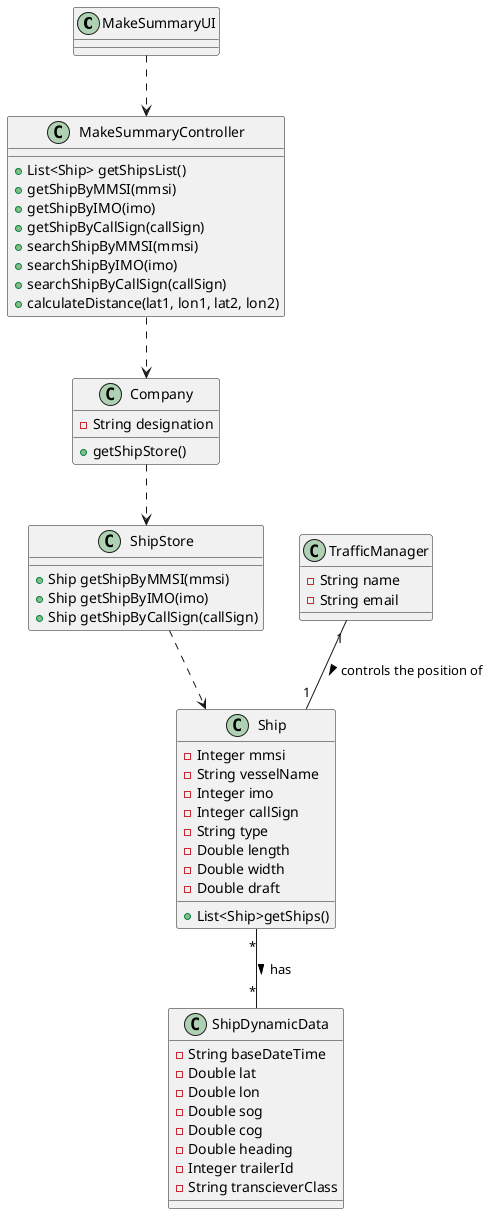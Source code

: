 @startuml

class MakeSummaryUI {

}

class MakeSummaryController {
  +List<Ship> getShipsList()
  +getShipByMMSI(mmsi)
  +getShipByIMO(imo)
  +getShipByCallSign(callSign)
  +searchShipByMMSI(mmsi)
  +searchShipByIMO(imo)
  +searchShipByCallSign(callSign)
  +calculateDistance(lat1, lon1, lat2, lon2)
}

class TrafficManager {
  -String name
  -String email
}

class ShipStore {
  +Ship getShipByMMSI(mmsi)
  +Ship getShipByIMO(imo)
  +Ship getShipByCallSign(callSign)
}  

class ShipDynamicData {
    -String baseDateTime
    -Double lat
    -Double lon
    -Double sog
    -Double cog
    -Double heading
    -Integer trailerId
    -String transcieverClass
}

class Ship {
    -Integer mmsi
    -String vesselName
    -Integer imo
    -Integer callSign
    -String type
    -Double length
    -Double width
    -Double draft
    +List<Ship>getShips()
}

class Company {
  -String designation
  +getShipStore()
}

MakeSummaryUI ..> MakeSummaryController
MakeSummaryController ..> Company
Company ..> ShipStore
ShipStore ..> Ship
TrafficManager "1" -- "1" Ship : controls the position of >
Ship "*" -- "*" ShipDynamicData : has >

@enduml